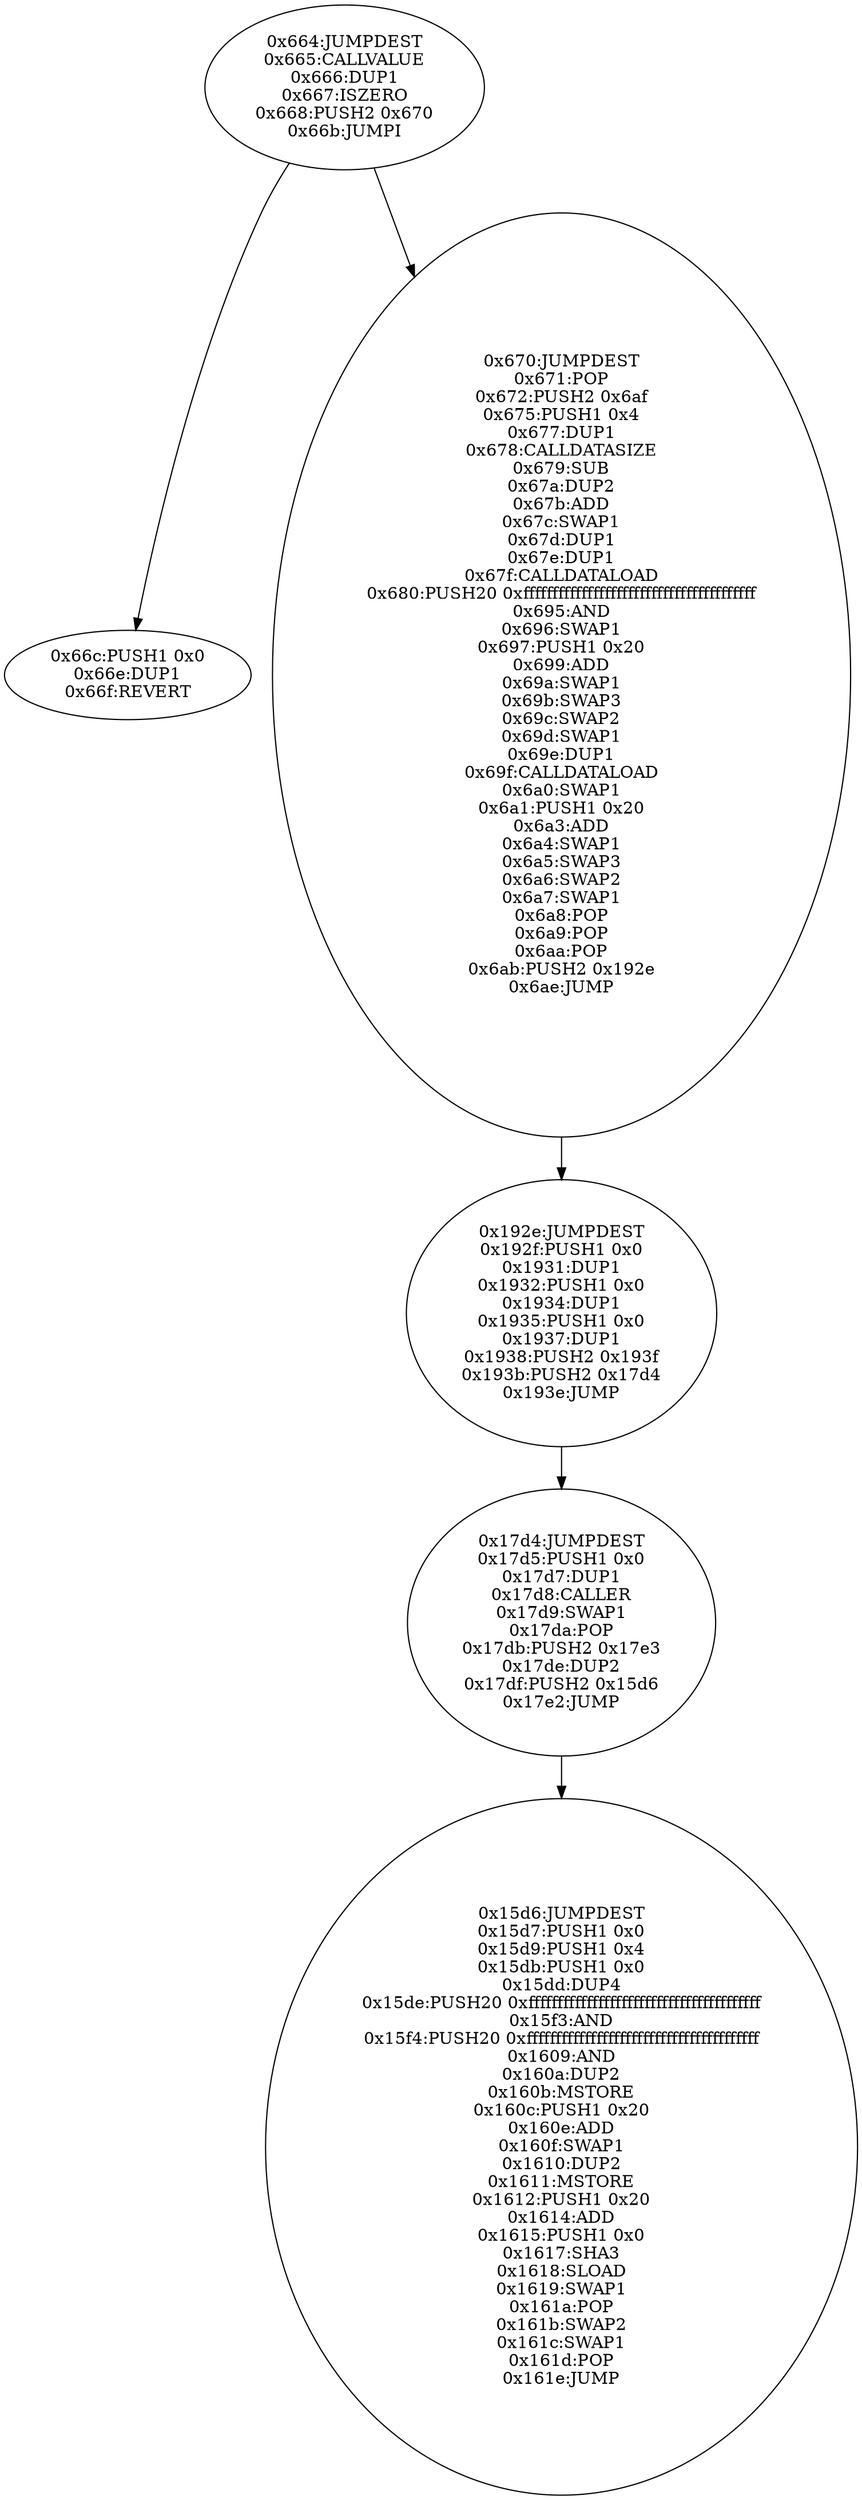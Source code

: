 digraph{
1636[label="0x664:JUMPDEST
0x665:CALLVALUE
0x666:DUP1
0x667:ISZERO
0x668:PUSH2 0x670
0x66b:JUMPI"]
1636 -> 1644
1636 -> 1648
1644[label="0x66c:PUSH1 0x0
0x66e:DUP1
0x66f:REVERT"]
1648[label="0x670:JUMPDEST
0x671:POP
0x672:PUSH2 0x6af
0x675:PUSH1 0x4
0x677:DUP1
0x678:CALLDATASIZE
0x679:SUB
0x67a:DUP2
0x67b:ADD
0x67c:SWAP1
0x67d:DUP1
0x67e:DUP1
0x67f:CALLDATALOAD
0x680:PUSH20 0xffffffffffffffffffffffffffffffffffffffff
0x695:AND
0x696:SWAP1
0x697:PUSH1 0x20
0x699:ADD
0x69a:SWAP1
0x69b:SWAP3
0x69c:SWAP2
0x69d:SWAP1
0x69e:DUP1
0x69f:CALLDATALOAD
0x6a0:SWAP1
0x6a1:PUSH1 0x20
0x6a3:ADD
0x6a4:SWAP1
0x6a5:SWAP3
0x6a6:SWAP2
0x6a7:SWAP1
0x6a8:POP
0x6a9:POP
0x6aa:POP
0x6ab:PUSH2 0x192e
0x6ae:JUMP"]
1648 -> 6446
6446[label="0x192e:JUMPDEST
0x192f:PUSH1 0x0
0x1931:DUP1
0x1932:PUSH1 0x0
0x1934:DUP1
0x1935:PUSH1 0x0
0x1937:DUP1
0x1938:PUSH2 0x193f
0x193b:PUSH2 0x17d4
0x193e:JUMP"]
6446 -> 6100
6100[label="0x17d4:JUMPDEST
0x17d5:PUSH1 0x0
0x17d7:DUP1
0x17d8:CALLER
0x17d9:SWAP1
0x17da:POP
0x17db:PUSH2 0x17e3
0x17de:DUP2
0x17df:PUSH2 0x15d6
0x17e2:JUMP"]
6100 -> 5590
5590[label="0x15d6:JUMPDEST
0x15d7:PUSH1 0x0
0x15d9:PUSH1 0x4
0x15db:PUSH1 0x0
0x15dd:DUP4
0x15de:PUSH20 0xffffffffffffffffffffffffffffffffffffffff
0x15f3:AND
0x15f4:PUSH20 0xffffffffffffffffffffffffffffffffffffffff
0x1609:AND
0x160a:DUP2
0x160b:MSTORE
0x160c:PUSH1 0x20
0x160e:ADD
0x160f:SWAP1
0x1610:DUP2
0x1611:MSTORE
0x1612:PUSH1 0x20
0x1614:ADD
0x1615:PUSH1 0x0
0x1617:SHA3
0x1618:SLOAD
0x1619:SWAP1
0x161a:POP
0x161b:SWAP2
0x161c:SWAP1
0x161d:POP
0x161e:JUMP"]

}